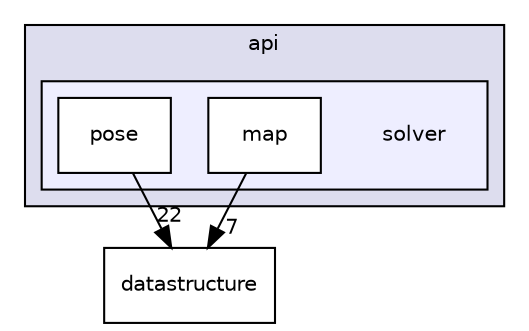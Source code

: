 digraph "interfaces/api/solver" {
  compound=true
  node [ fontsize="10", fontname="Helvetica"];
  edge [ labelfontsize="10", labelfontname="Helvetica"];
  subgraph clusterdir_5ccb2e05c35c6d85a94d42568a113e58 {
    graph [ bgcolor="#ddddee", pencolor="black", label="api" fontname="Helvetica", fontsize="10", URL="dir_5ccb2e05c35c6d85a94d42568a113e58.html"]
  subgraph clusterdir_dfc12365c7a5c1a5338f50289a7b0393 {
    graph [ bgcolor="#eeeeff", pencolor="black", label="" URL="dir_dfc12365c7a5c1a5338f50289a7b0393.html"];
    dir_dfc12365c7a5c1a5338f50289a7b0393 [shape=plaintext label="solver"];
  dir_b52459133eb49e287798344112eaa585 [shape=box label="map" fillcolor="white" style="filled" URL="dir_b52459133eb49e287798344112eaa585.html"];
  dir_428e3b7f3d393fda54277b7298426dbe [shape=box label="pose" fillcolor="white" style="filled" URL="dir_428e3b7f3d393fda54277b7298426dbe.html"];
  }
  }
  dir_3163639002ef67c6c12f1b2ccf7afca4 [shape=box label="datastructure" URL="dir_3163639002ef67c6c12f1b2ccf7afca4.html"];
  dir_428e3b7f3d393fda54277b7298426dbe->dir_3163639002ef67c6c12f1b2ccf7afca4 [headlabel="22", labeldistance=1.5 headhref="dir_000020_000029.html"];
  dir_b52459133eb49e287798344112eaa585->dir_3163639002ef67c6c12f1b2ccf7afca4 [headlabel="7", labeldistance=1.5 headhref="dir_000019_000029.html"];
}
